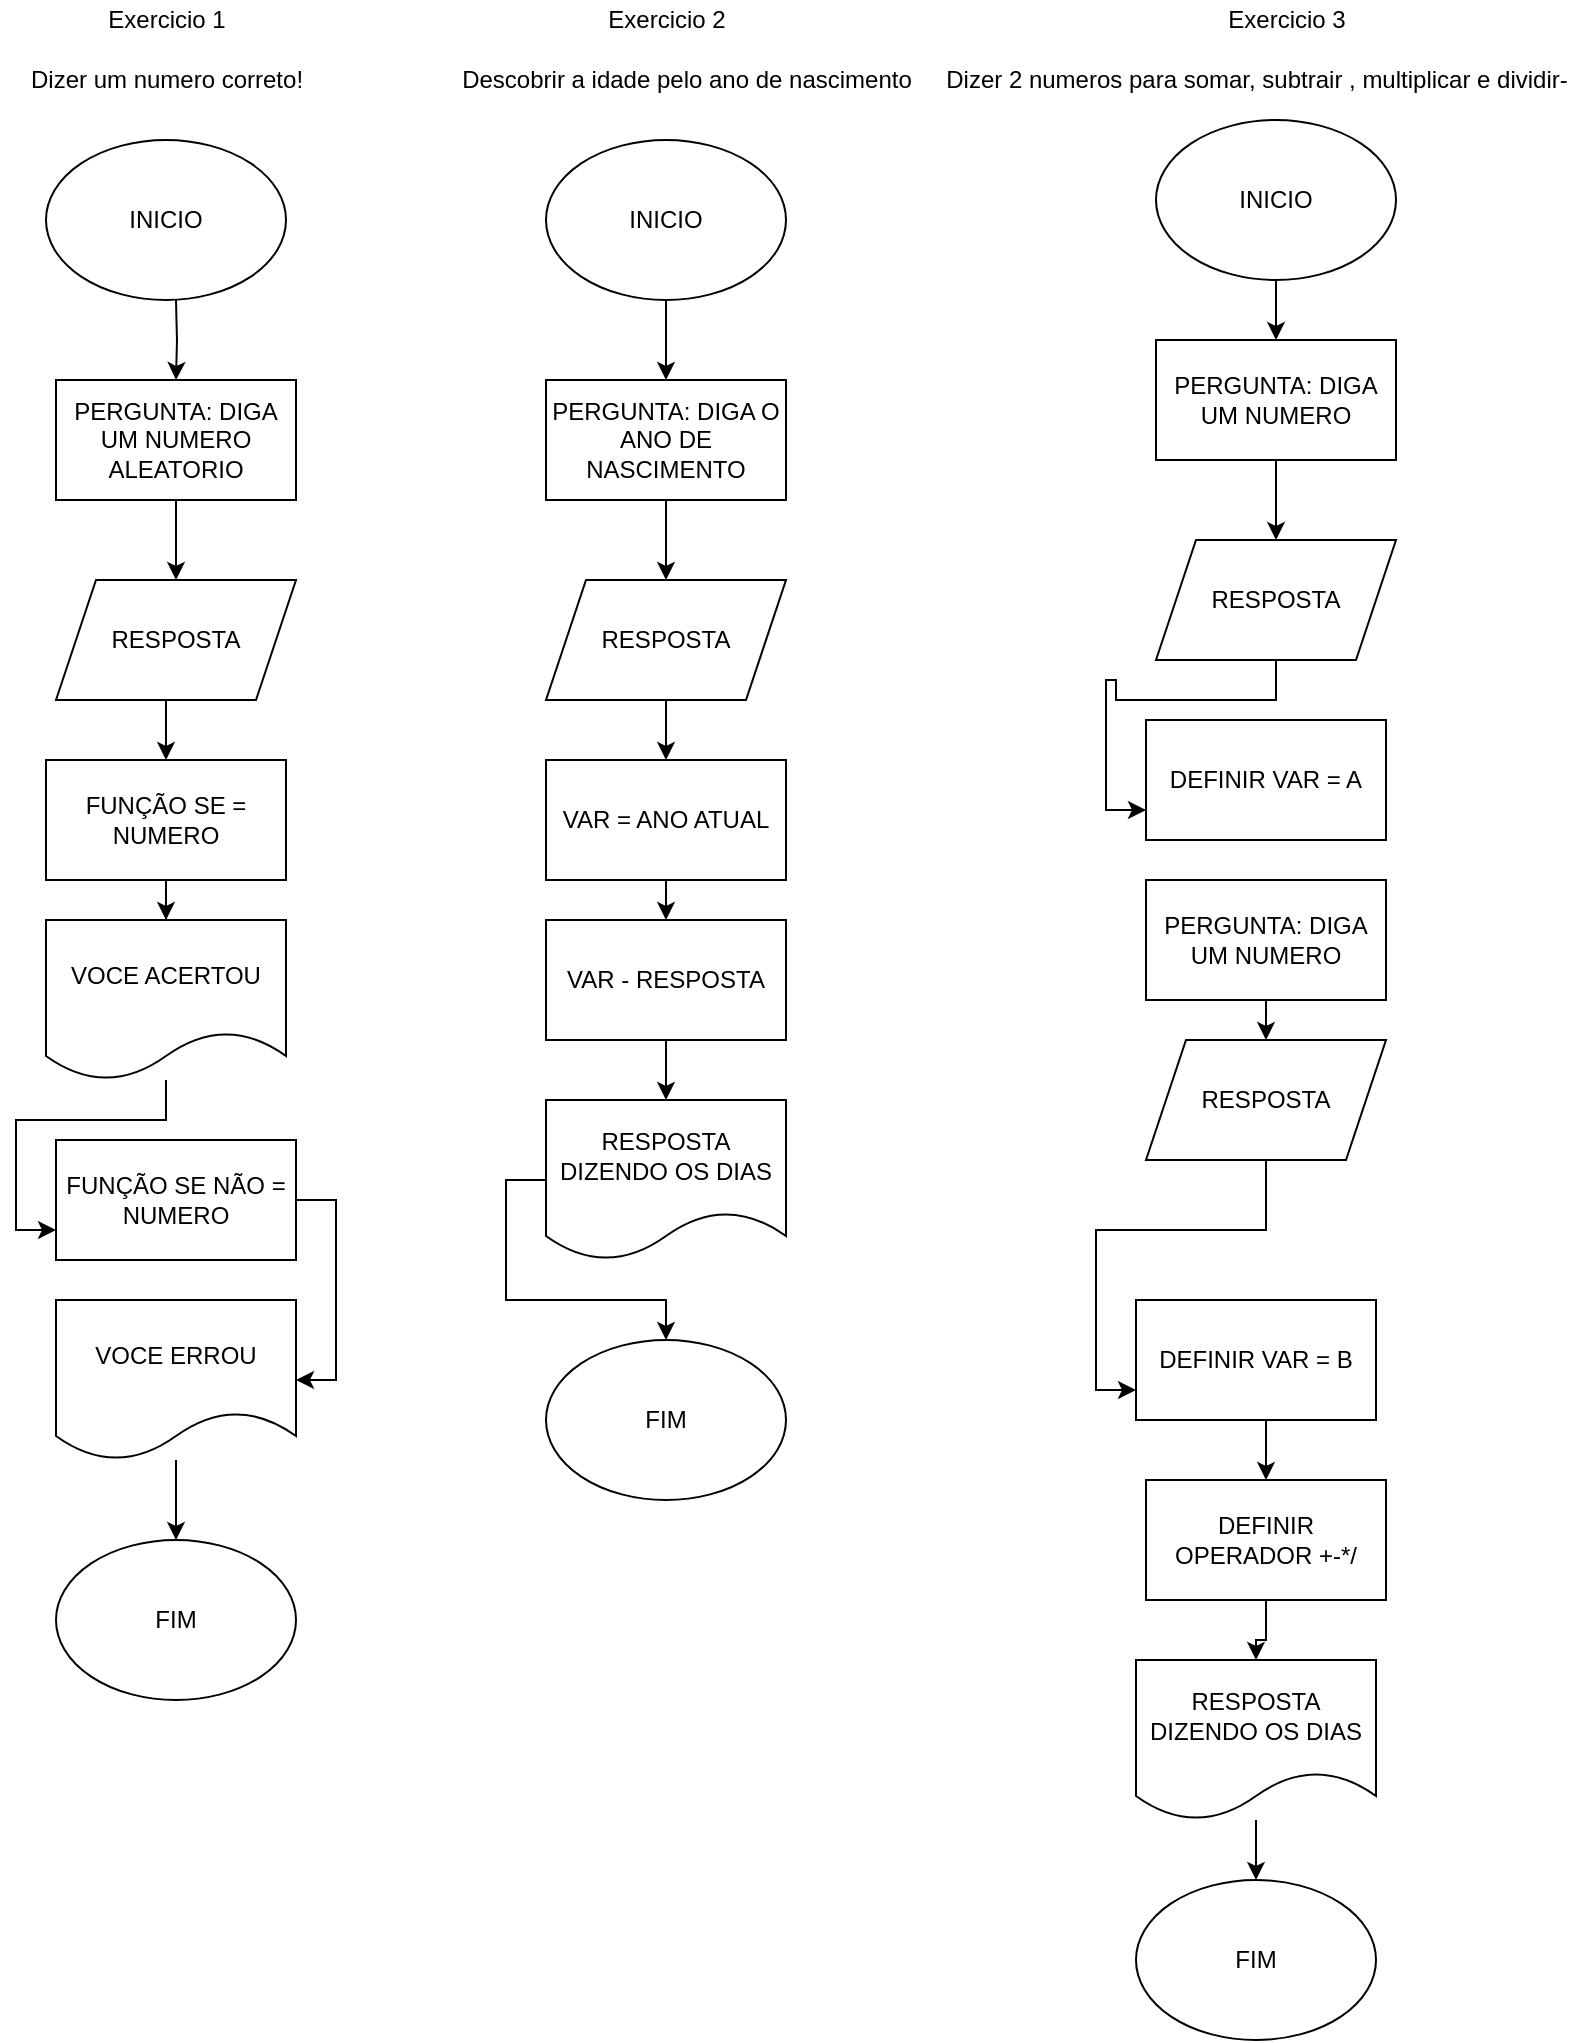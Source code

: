 <mxfile version="18.0.0" type="github">
  <diagram id="5Ytkm8MhDZnQsrt7q-9O" name="Page-1">
    <mxGraphModel dx="1422" dy="737" grid="1" gridSize="10" guides="1" tooltips="1" connect="1" arrows="1" fold="1" page="1" pageScale="1" pageWidth="827" pageHeight="1169" math="0" shadow="0">
      <root>
        <mxCell id="0" />
        <mxCell id="1" parent="0" />
        <mxCell id="LwTFHUdNUxdyQGi0Z6sh-4" style="edgeStyle=orthogonalEdgeStyle;rounded=0;orthogonalLoop=1;jettySize=auto;html=1;exitX=0.5;exitY=1;exitDx=0;exitDy=0;" edge="1" parent="1">
          <mxGeometry relative="1" as="geometry">
            <mxPoint x="120" y="200" as="targetPoint" />
            <mxPoint x="120" y="160" as="sourcePoint" />
          </mxGeometry>
        </mxCell>
        <mxCell id="LwTFHUdNUxdyQGi0Z6sh-2" value="Exercicio 1" style="text;html=1;align=center;verticalAlign=middle;resizable=0;points=[];autosize=1;strokeColor=none;fillColor=none;" vertex="1" parent="1">
          <mxGeometry x="80" y="10" width="70" height="20" as="geometry" />
        </mxCell>
        <mxCell id="LwTFHUdNUxdyQGi0Z6sh-5" value="INICIO" style="ellipse;whiteSpace=wrap;html=1;" vertex="1" parent="1">
          <mxGeometry x="55" y="80" width="120" height="80" as="geometry" />
        </mxCell>
        <mxCell id="LwTFHUdNUxdyQGi0Z6sh-6" value="Dizer um numero correto!" style="text;html=1;align=center;verticalAlign=middle;resizable=0;points=[];autosize=1;strokeColor=none;fillColor=none;" vertex="1" parent="1">
          <mxGeometry x="40" y="40" width="150" height="20" as="geometry" />
        </mxCell>
        <mxCell id="LwTFHUdNUxdyQGi0Z6sh-9" style="edgeStyle=orthogonalEdgeStyle;rounded=0;orthogonalLoop=1;jettySize=auto;html=1;exitX=0.5;exitY=1;exitDx=0;exitDy=0;entryX=0.5;entryY=0;entryDx=0;entryDy=0;" edge="1" parent="1" source="LwTFHUdNUxdyQGi0Z6sh-7">
          <mxGeometry relative="1" as="geometry">
            <mxPoint x="120" y="300" as="targetPoint" />
          </mxGeometry>
        </mxCell>
        <mxCell id="LwTFHUdNUxdyQGi0Z6sh-7" value="PERGUNTA: DIGA UM NUMERO ALEATORIO" style="rounded=0;whiteSpace=wrap;html=1;" vertex="1" parent="1">
          <mxGeometry x="60" y="200" width="120" height="60" as="geometry" />
        </mxCell>
        <mxCell id="LwTFHUdNUxdyQGi0Z6sh-17" style="edgeStyle=orthogonalEdgeStyle;rounded=0;orthogonalLoop=1;jettySize=auto;html=1;exitX=0.5;exitY=1;exitDx=0;exitDy=0;entryX=0.5;entryY=0;entryDx=0;entryDy=0;" edge="1" parent="1" source="LwTFHUdNUxdyQGi0Z6sh-10" target="LwTFHUdNUxdyQGi0Z6sh-12">
          <mxGeometry relative="1" as="geometry" />
        </mxCell>
        <mxCell id="LwTFHUdNUxdyQGi0Z6sh-10" value="RESPOSTA" style="shape=parallelogram;perimeter=parallelogramPerimeter;whiteSpace=wrap;html=1;fixedSize=1;" vertex="1" parent="1">
          <mxGeometry x="60" y="300" width="120" height="60" as="geometry" />
        </mxCell>
        <mxCell id="LwTFHUdNUxdyQGi0Z6sh-19" style="edgeStyle=orthogonalEdgeStyle;rounded=0;orthogonalLoop=1;jettySize=auto;html=1;entryX=0;entryY=0.75;entryDx=0;entryDy=0;" edge="1" parent="1" source="LwTFHUdNUxdyQGi0Z6sh-11" target="LwTFHUdNUxdyQGi0Z6sh-13">
          <mxGeometry relative="1" as="geometry" />
        </mxCell>
        <mxCell id="LwTFHUdNUxdyQGi0Z6sh-11" value="VOCE ACERTOU" style="shape=document;whiteSpace=wrap;html=1;boundedLbl=1;" vertex="1" parent="1">
          <mxGeometry x="55" y="470" width="120" height="80" as="geometry" />
        </mxCell>
        <mxCell id="LwTFHUdNUxdyQGi0Z6sh-18" style="edgeStyle=orthogonalEdgeStyle;rounded=0;orthogonalLoop=1;jettySize=auto;html=1;exitX=0.5;exitY=1;exitDx=0;exitDy=0;" edge="1" parent="1" source="LwTFHUdNUxdyQGi0Z6sh-12" target="LwTFHUdNUxdyQGi0Z6sh-11">
          <mxGeometry relative="1" as="geometry" />
        </mxCell>
        <mxCell id="LwTFHUdNUxdyQGi0Z6sh-12" value="FUNÇÃO SE = NUMERO" style="rounded=0;whiteSpace=wrap;html=1;" vertex="1" parent="1">
          <mxGeometry x="55" y="390" width="120" height="60" as="geometry" />
        </mxCell>
        <mxCell id="LwTFHUdNUxdyQGi0Z6sh-20" style="edgeStyle=orthogonalEdgeStyle;rounded=0;orthogonalLoop=1;jettySize=auto;html=1;exitX=1;exitY=0.5;exitDx=0;exitDy=0;entryX=1;entryY=0.5;entryDx=0;entryDy=0;" edge="1" parent="1" source="LwTFHUdNUxdyQGi0Z6sh-13" target="LwTFHUdNUxdyQGi0Z6sh-14">
          <mxGeometry relative="1" as="geometry" />
        </mxCell>
        <mxCell id="LwTFHUdNUxdyQGi0Z6sh-13" value="FUNÇÃO SE NÃO = NUMERO" style="rounded=0;whiteSpace=wrap;html=1;" vertex="1" parent="1">
          <mxGeometry x="60" y="580" width="120" height="60" as="geometry" />
        </mxCell>
        <mxCell id="LwTFHUdNUxdyQGi0Z6sh-21" style="edgeStyle=orthogonalEdgeStyle;rounded=0;orthogonalLoop=1;jettySize=auto;html=1;" edge="1" parent="1" source="LwTFHUdNUxdyQGi0Z6sh-14" target="LwTFHUdNUxdyQGi0Z6sh-15">
          <mxGeometry relative="1" as="geometry" />
        </mxCell>
        <mxCell id="LwTFHUdNUxdyQGi0Z6sh-14" value="VOCE ERROU" style="shape=document;whiteSpace=wrap;html=1;boundedLbl=1;" vertex="1" parent="1">
          <mxGeometry x="60" y="660" width="120" height="80" as="geometry" />
        </mxCell>
        <mxCell id="LwTFHUdNUxdyQGi0Z6sh-15" value="FIM" style="ellipse;whiteSpace=wrap;html=1;" vertex="1" parent="1">
          <mxGeometry x="60" y="780" width="120" height="80" as="geometry" />
        </mxCell>
        <mxCell id="LwTFHUdNUxdyQGi0Z6sh-22" value="Exercicio 2" style="text;html=1;align=center;verticalAlign=middle;resizable=0;points=[];autosize=1;strokeColor=none;fillColor=none;" vertex="1" parent="1">
          <mxGeometry x="330" y="10" width="70" height="20" as="geometry" />
        </mxCell>
        <mxCell id="LwTFHUdNUxdyQGi0Z6sh-23" value="Descobrir a idade pelo ano de nascimento" style="text;html=1;align=center;verticalAlign=middle;resizable=0;points=[];autosize=1;strokeColor=none;fillColor=none;" vertex="1" parent="1">
          <mxGeometry x="255" y="40" width="240" height="20" as="geometry" />
        </mxCell>
        <mxCell id="LwTFHUdNUxdyQGi0Z6sh-30" style="edgeStyle=orthogonalEdgeStyle;rounded=0;orthogonalLoop=1;jettySize=auto;html=1;exitX=0.5;exitY=1;exitDx=0;exitDy=0;entryX=0.5;entryY=0;entryDx=0;entryDy=0;" edge="1" parent="1" source="LwTFHUdNUxdyQGi0Z6sh-24" target="LwTFHUdNUxdyQGi0Z6sh-25">
          <mxGeometry relative="1" as="geometry" />
        </mxCell>
        <mxCell id="LwTFHUdNUxdyQGi0Z6sh-24" value="INICIO" style="ellipse;whiteSpace=wrap;html=1;" vertex="1" parent="1">
          <mxGeometry x="305" y="80" width="120" height="80" as="geometry" />
        </mxCell>
        <mxCell id="LwTFHUdNUxdyQGi0Z6sh-31" style="edgeStyle=orthogonalEdgeStyle;rounded=0;orthogonalLoop=1;jettySize=auto;html=1;exitX=0.5;exitY=1;exitDx=0;exitDy=0;entryX=0.5;entryY=0;entryDx=0;entryDy=0;" edge="1" parent="1" source="LwTFHUdNUxdyQGi0Z6sh-25" target="LwTFHUdNUxdyQGi0Z6sh-26">
          <mxGeometry relative="1" as="geometry" />
        </mxCell>
        <mxCell id="LwTFHUdNUxdyQGi0Z6sh-25" value="PERGUNTA: DIGA O ANO DE NASCIMENTO" style="rounded=0;whiteSpace=wrap;html=1;" vertex="1" parent="1">
          <mxGeometry x="305" y="200" width="120" height="60" as="geometry" />
        </mxCell>
        <mxCell id="LwTFHUdNUxdyQGi0Z6sh-32" style="edgeStyle=orthogonalEdgeStyle;rounded=0;orthogonalLoop=1;jettySize=auto;html=1;exitX=0.5;exitY=1;exitDx=0;exitDy=0;entryX=0.5;entryY=0;entryDx=0;entryDy=0;" edge="1" parent="1" source="LwTFHUdNUxdyQGi0Z6sh-26" target="LwTFHUdNUxdyQGi0Z6sh-27">
          <mxGeometry relative="1" as="geometry" />
        </mxCell>
        <mxCell id="LwTFHUdNUxdyQGi0Z6sh-26" value="RESPOSTA" style="shape=parallelogram;perimeter=parallelogramPerimeter;whiteSpace=wrap;html=1;fixedSize=1;" vertex="1" parent="1">
          <mxGeometry x="305" y="300" width="120" height="60" as="geometry" />
        </mxCell>
        <mxCell id="LwTFHUdNUxdyQGi0Z6sh-33" style="edgeStyle=orthogonalEdgeStyle;rounded=0;orthogonalLoop=1;jettySize=auto;html=1;exitX=0.5;exitY=1;exitDx=0;exitDy=0;entryX=0.5;entryY=0;entryDx=0;entryDy=0;" edge="1" parent="1" source="LwTFHUdNUxdyQGi0Z6sh-27" target="LwTFHUdNUxdyQGi0Z6sh-28">
          <mxGeometry relative="1" as="geometry" />
        </mxCell>
        <mxCell id="LwTFHUdNUxdyQGi0Z6sh-27" value="VAR = ANO ATUAL" style="rounded=0;whiteSpace=wrap;html=1;" vertex="1" parent="1">
          <mxGeometry x="305" y="390" width="120" height="60" as="geometry" />
        </mxCell>
        <mxCell id="LwTFHUdNUxdyQGi0Z6sh-35" style="edgeStyle=orthogonalEdgeStyle;rounded=0;orthogonalLoop=1;jettySize=auto;html=1;exitX=0.5;exitY=1;exitDx=0;exitDy=0;entryX=0.5;entryY=0;entryDx=0;entryDy=0;" edge="1" parent="1" source="LwTFHUdNUxdyQGi0Z6sh-28" target="LwTFHUdNUxdyQGi0Z6sh-29">
          <mxGeometry relative="1" as="geometry" />
        </mxCell>
        <mxCell id="LwTFHUdNUxdyQGi0Z6sh-28" value="VAR - RESPOSTA" style="rounded=0;whiteSpace=wrap;html=1;" vertex="1" parent="1">
          <mxGeometry x="305" y="470" width="120" height="60" as="geometry" />
        </mxCell>
        <mxCell id="LwTFHUdNUxdyQGi0Z6sh-36" style="edgeStyle=orthogonalEdgeStyle;rounded=0;orthogonalLoop=1;jettySize=auto;html=1;exitX=0;exitY=0.5;exitDx=0;exitDy=0;" edge="1" parent="1" source="LwTFHUdNUxdyQGi0Z6sh-29" target="LwTFHUdNUxdyQGi0Z6sh-34">
          <mxGeometry relative="1" as="geometry" />
        </mxCell>
        <mxCell id="LwTFHUdNUxdyQGi0Z6sh-29" value="RESPOSTA DIZENDO OS DIAS" style="shape=document;whiteSpace=wrap;html=1;boundedLbl=1;" vertex="1" parent="1">
          <mxGeometry x="305" y="560" width="120" height="80" as="geometry" />
        </mxCell>
        <mxCell id="LwTFHUdNUxdyQGi0Z6sh-34" value="FIM" style="ellipse;whiteSpace=wrap;html=1;" vertex="1" parent="1">
          <mxGeometry x="305" y="680" width="120" height="80" as="geometry" />
        </mxCell>
        <mxCell id="LwTFHUdNUxdyQGi0Z6sh-37" value="Exercicio 3" style="text;html=1;align=center;verticalAlign=middle;resizable=0;points=[];autosize=1;strokeColor=none;fillColor=none;" vertex="1" parent="1">
          <mxGeometry x="640" y="10" width="70" height="20" as="geometry" />
        </mxCell>
        <mxCell id="LwTFHUdNUxdyQGi0Z6sh-38" value="Dizer 2 numeros para somar, subtrair , multiplicar e dividir-" style="text;html=1;align=center;verticalAlign=middle;resizable=0;points=[];autosize=1;strokeColor=none;fillColor=none;" vertex="1" parent="1">
          <mxGeometry x="495" y="40" width="330" height="20" as="geometry" />
        </mxCell>
        <mxCell id="LwTFHUdNUxdyQGi0Z6sh-49" style="edgeStyle=orthogonalEdgeStyle;rounded=0;orthogonalLoop=1;jettySize=auto;html=1;exitX=0.5;exitY=1;exitDx=0;exitDy=0;entryX=0.5;entryY=0;entryDx=0;entryDy=0;" edge="1" parent="1" source="LwTFHUdNUxdyQGi0Z6sh-39" target="LwTFHUdNUxdyQGi0Z6sh-40">
          <mxGeometry relative="1" as="geometry" />
        </mxCell>
        <mxCell id="LwTFHUdNUxdyQGi0Z6sh-39" value="INICIO" style="ellipse;whiteSpace=wrap;html=1;" vertex="1" parent="1">
          <mxGeometry x="610" y="70" width="120" height="80" as="geometry" />
        </mxCell>
        <mxCell id="LwTFHUdNUxdyQGi0Z6sh-50" style="edgeStyle=orthogonalEdgeStyle;rounded=0;orthogonalLoop=1;jettySize=auto;html=1;exitX=0.5;exitY=1;exitDx=0;exitDy=0;entryX=0.5;entryY=0;entryDx=0;entryDy=0;" edge="1" parent="1" source="LwTFHUdNUxdyQGi0Z6sh-40" target="LwTFHUdNUxdyQGi0Z6sh-41">
          <mxGeometry relative="1" as="geometry" />
        </mxCell>
        <mxCell id="LwTFHUdNUxdyQGi0Z6sh-40" value="PERGUNTA: DIGA UM NUMERO" style="rounded=0;whiteSpace=wrap;html=1;" vertex="1" parent="1">
          <mxGeometry x="610" y="180" width="120" height="60" as="geometry" />
        </mxCell>
        <mxCell id="LwTFHUdNUxdyQGi0Z6sh-51" style="edgeStyle=orthogonalEdgeStyle;rounded=0;orthogonalLoop=1;jettySize=auto;html=1;entryX=0;entryY=0.75;entryDx=0;entryDy=0;" edge="1" parent="1" source="LwTFHUdNUxdyQGi0Z6sh-41" target="LwTFHUdNUxdyQGi0Z6sh-42">
          <mxGeometry relative="1" as="geometry" />
        </mxCell>
        <mxCell id="LwTFHUdNUxdyQGi0Z6sh-41" value="RESPOSTA" style="shape=parallelogram;perimeter=parallelogramPerimeter;whiteSpace=wrap;html=1;fixedSize=1;" vertex="1" parent="1">
          <mxGeometry x="610" y="280" width="120" height="60" as="geometry" />
        </mxCell>
        <mxCell id="LwTFHUdNUxdyQGi0Z6sh-42" value="DEFINIR VAR = A" style="rounded=0;whiteSpace=wrap;html=1;" vertex="1" parent="1">
          <mxGeometry x="605" y="370" width="120" height="60" as="geometry" />
        </mxCell>
        <mxCell id="LwTFHUdNUxdyQGi0Z6sh-52" style="edgeStyle=orthogonalEdgeStyle;rounded=0;orthogonalLoop=1;jettySize=auto;html=1;exitX=0.5;exitY=1;exitDx=0;exitDy=0;entryX=0.5;entryY=0;entryDx=0;entryDy=0;" edge="1" parent="1" source="LwTFHUdNUxdyQGi0Z6sh-43" target="LwTFHUdNUxdyQGi0Z6sh-44">
          <mxGeometry relative="1" as="geometry" />
        </mxCell>
        <mxCell id="LwTFHUdNUxdyQGi0Z6sh-43" value="PERGUNTA: DIGA UM NUMERO" style="rounded=0;whiteSpace=wrap;html=1;" vertex="1" parent="1">
          <mxGeometry x="605" y="450" width="120" height="60" as="geometry" />
        </mxCell>
        <mxCell id="LwTFHUdNUxdyQGi0Z6sh-56" style="edgeStyle=orthogonalEdgeStyle;rounded=0;orthogonalLoop=1;jettySize=auto;html=1;entryX=0;entryY=0.75;entryDx=0;entryDy=0;" edge="1" parent="1" source="LwTFHUdNUxdyQGi0Z6sh-44" target="LwTFHUdNUxdyQGi0Z6sh-54">
          <mxGeometry relative="1" as="geometry" />
        </mxCell>
        <mxCell id="LwTFHUdNUxdyQGi0Z6sh-44" value="RESPOSTA" style="shape=parallelogram;perimeter=parallelogramPerimeter;whiteSpace=wrap;html=1;fixedSize=1;" vertex="1" parent="1">
          <mxGeometry x="605" y="530" width="120" height="60" as="geometry" />
        </mxCell>
        <mxCell id="LwTFHUdNUxdyQGi0Z6sh-59" style="edgeStyle=orthogonalEdgeStyle;rounded=0;orthogonalLoop=1;jettySize=auto;html=1;exitX=0.5;exitY=1;exitDx=0;exitDy=0;" edge="1" parent="1" source="LwTFHUdNUxdyQGi0Z6sh-46" target="LwTFHUdNUxdyQGi0Z6sh-47">
          <mxGeometry relative="1" as="geometry" />
        </mxCell>
        <mxCell id="LwTFHUdNUxdyQGi0Z6sh-46" value="DEFINIR OPERADOR +-*/" style="rounded=0;whiteSpace=wrap;html=1;" vertex="1" parent="1">
          <mxGeometry x="605" y="750" width="120" height="60" as="geometry" />
        </mxCell>
        <mxCell id="LwTFHUdNUxdyQGi0Z6sh-60" style="edgeStyle=orthogonalEdgeStyle;rounded=0;orthogonalLoop=1;jettySize=auto;html=1;" edge="1" parent="1" source="LwTFHUdNUxdyQGi0Z6sh-47" target="LwTFHUdNUxdyQGi0Z6sh-48">
          <mxGeometry relative="1" as="geometry" />
        </mxCell>
        <mxCell id="LwTFHUdNUxdyQGi0Z6sh-47" value="RESPOSTA DIZENDO OS DIAS" style="shape=document;whiteSpace=wrap;html=1;boundedLbl=1;" vertex="1" parent="1">
          <mxGeometry x="600" y="840" width="120" height="80" as="geometry" />
        </mxCell>
        <mxCell id="LwTFHUdNUxdyQGi0Z6sh-48" value="FIM" style="ellipse;whiteSpace=wrap;html=1;" vertex="1" parent="1">
          <mxGeometry x="600" y="950" width="120" height="80" as="geometry" />
        </mxCell>
        <mxCell id="LwTFHUdNUxdyQGi0Z6sh-58" style="edgeStyle=orthogonalEdgeStyle;rounded=0;orthogonalLoop=1;jettySize=auto;html=1;exitX=0.5;exitY=1;exitDx=0;exitDy=0;entryX=0.5;entryY=0;entryDx=0;entryDy=0;" edge="1" parent="1" source="LwTFHUdNUxdyQGi0Z6sh-54" target="LwTFHUdNUxdyQGi0Z6sh-46">
          <mxGeometry relative="1" as="geometry" />
        </mxCell>
        <mxCell id="LwTFHUdNUxdyQGi0Z6sh-54" value="DEFINIR VAR = B" style="rounded=0;whiteSpace=wrap;html=1;" vertex="1" parent="1">
          <mxGeometry x="600" y="660" width="120" height="60" as="geometry" />
        </mxCell>
      </root>
    </mxGraphModel>
  </diagram>
</mxfile>
